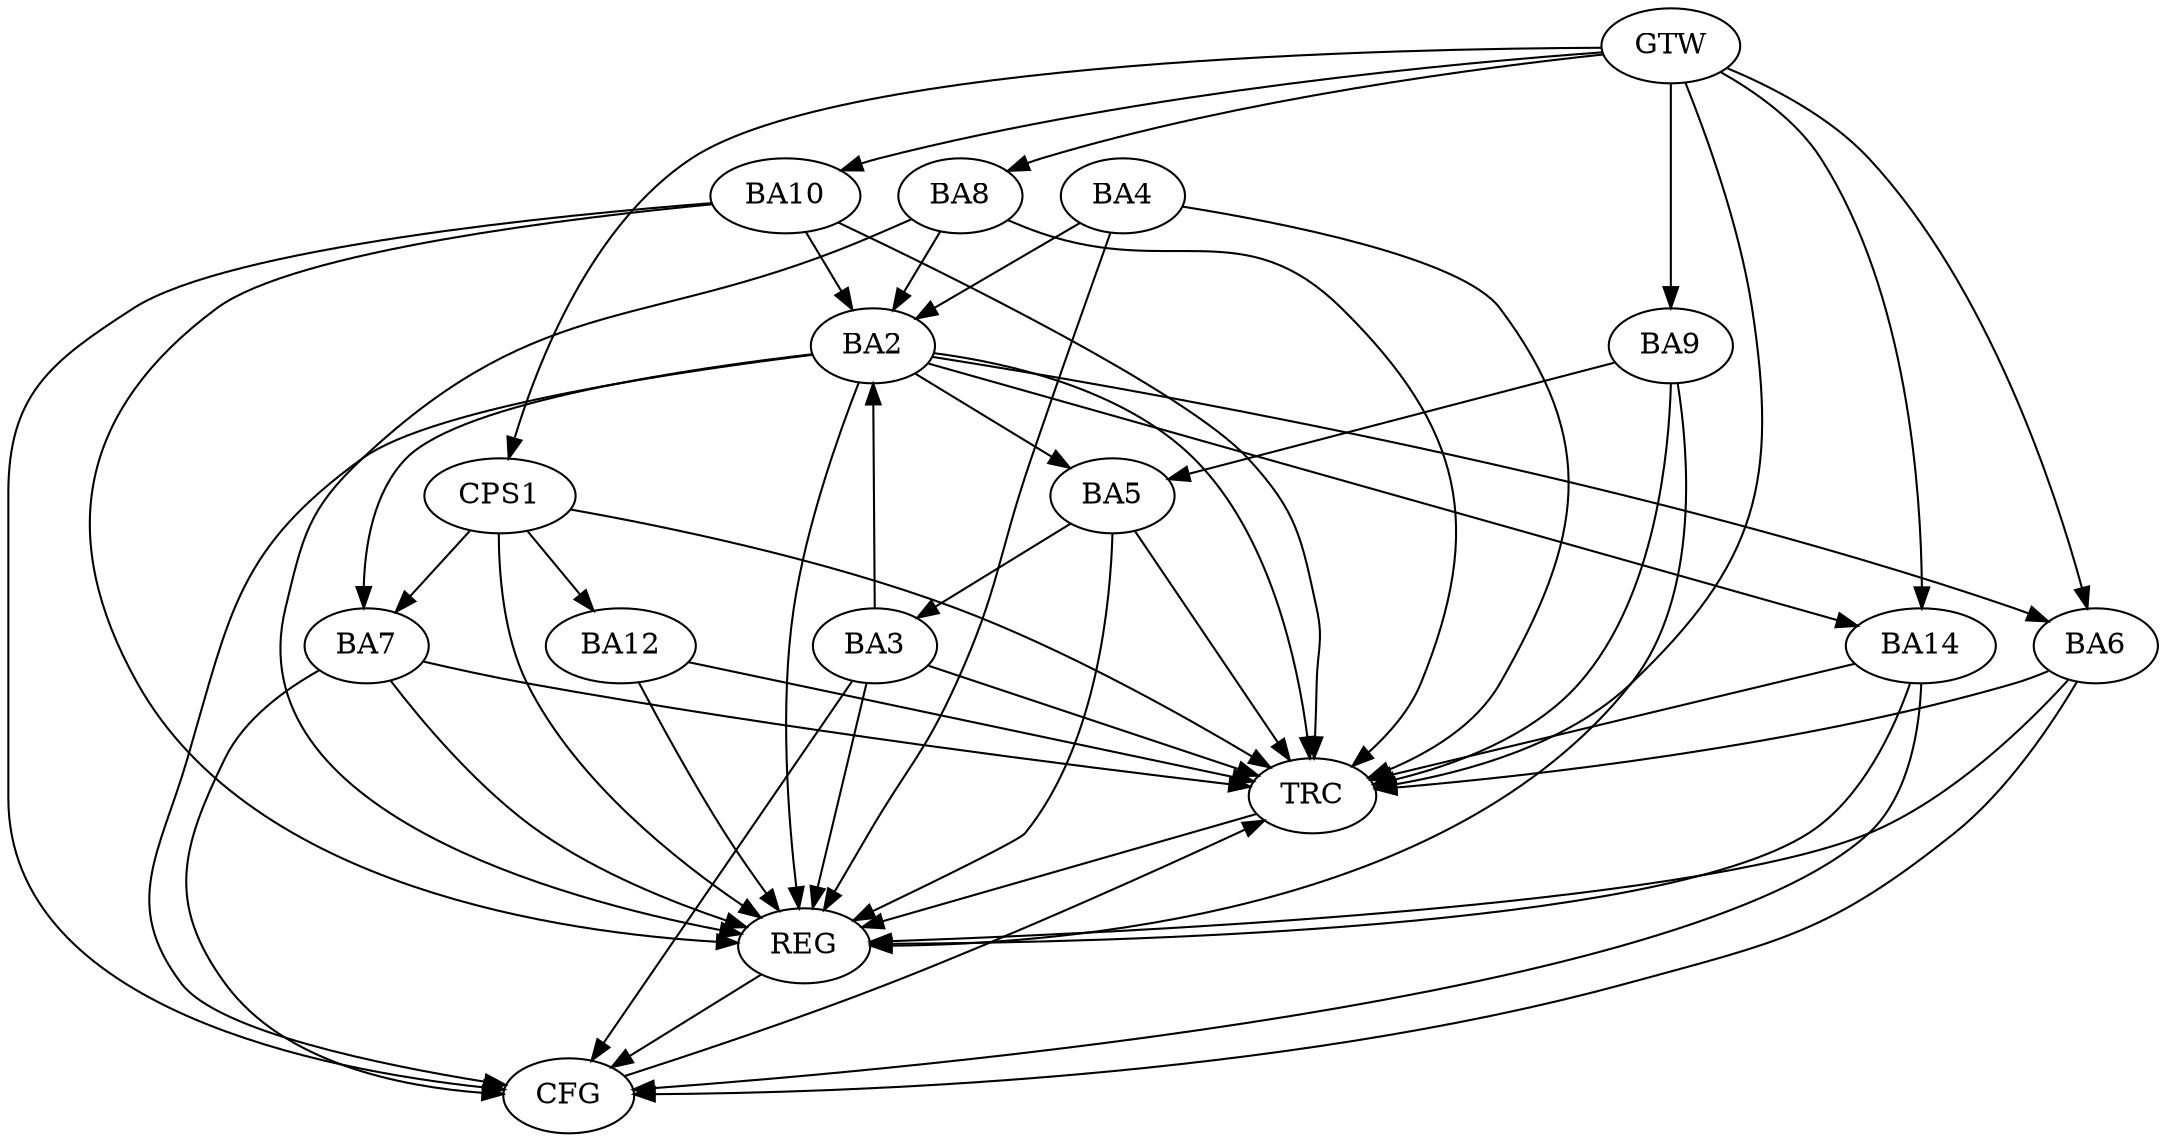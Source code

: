 strict digraph G {
  BA2 [ label="BA2" ];
  BA3 [ label="BA3" ];
  BA4 [ label="BA4" ];
  BA5 [ label="BA5" ];
  BA6 [ label="BA6" ];
  BA7 [ label="BA7" ];
  BA8 [ label="BA8" ];
  BA9 [ label="BA9" ];
  BA10 [ label="BA10" ];
  BA12 [ label="BA12" ];
  BA14 [ label="BA14" ];
  CPS1 [ label="CPS1" ];
  GTW [ label="GTW" ];
  REG [ label="REG" ];
  CFG [ label="CFG" ];
  TRC [ label="TRC" ];
  BA3 -> BA2;
  BA4 -> BA2;
  BA5 -> BA3;
  BA8 -> BA2;
  BA9 -> BA5;
  BA10 -> BA2;
  CPS1 -> BA7;
  CPS1 -> BA12;
  GTW -> BA6;
  GTW -> BA8;
  GTW -> BA9;
  GTW -> BA10;
  GTW -> BA14;
  GTW -> CPS1;
  BA2 -> REG;
  BA3 -> REG;
  BA4 -> REG;
  BA5 -> REG;
  BA6 -> REG;
  BA7 -> REG;
  BA8 -> REG;
  BA9 -> REG;
  BA10 -> REG;
  BA12 -> REG;
  BA14 -> REG;
  CPS1 -> REG;
  BA6 -> CFG;
  BA7 -> CFG;
  BA3 -> CFG;
  BA14 -> CFG;
  BA10 -> CFG;
  REG -> CFG;
  BA2 -> TRC;
  BA3 -> TRC;
  BA4 -> TRC;
  BA5 -> TRC;
  BA6 -> TRC;
  BA7 -> TRC;
  BA8 -> TRC;
  BA9 -> TRC;
  BA10 -> TRC;
  BA12 -> TRC;
  BA14 -> TRC;
  CPS1 -> TRC;
  GTW -> TRC;
  CFG -> TRC;
  TRC -> REG;
  BA2 -> CFG;
  BA2 -> BA14;
  BA2 -> BA6;
  BA2 -> BA7;
  BA2 -> BA5;
}
